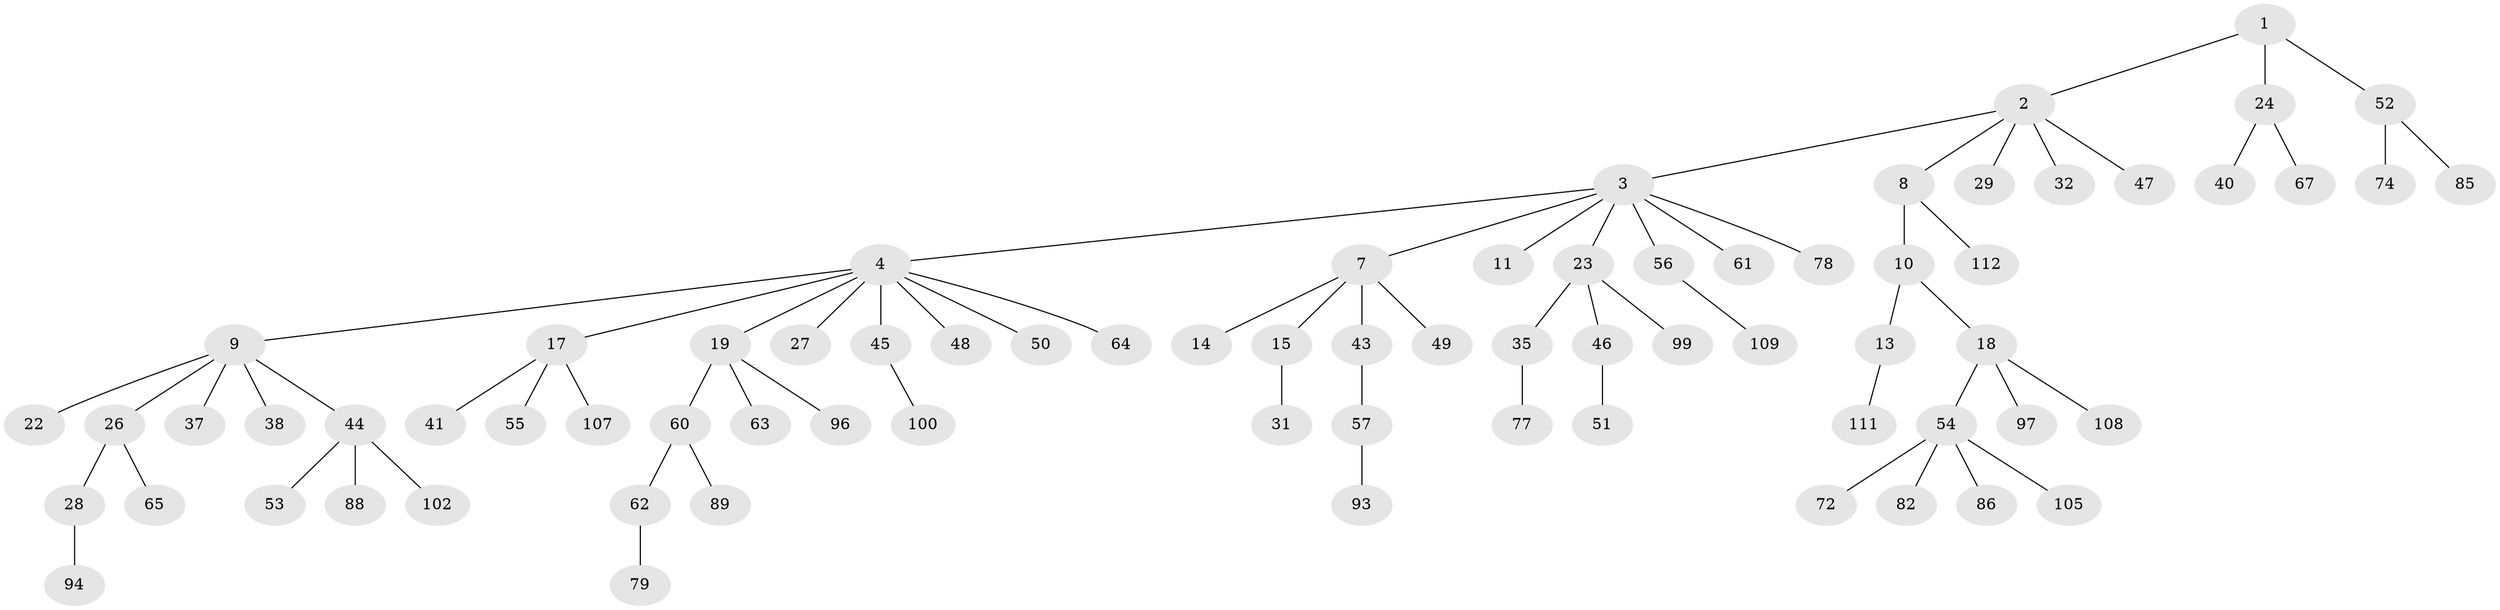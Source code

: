 // original degree distribution, {2: 0.25, 5: 0.03571428571428571, 6: 0.008928571428571428, 8: 0.008928571428571428, 4: 0.05357142857142857, 3: 0.16071428571428573, 1: 0.48214285714285715}
// Generated by graph-tools (version 1.1) at 2025/42/03/06/25 10:42:02]
// undirected, 74 vertices, 73 edges
graph export_dot {
graph [start="1"]
  node [color=gray90,style=filled];
  1 [super="+16"];
  2 [super="+30"];
  3 [super="+5"];
  4 [super="+6"];
  7 [super="+12"];
  8;
  9 [super="+33"];
  10 [super="+68"];
  11 [super="+81"];
  13 [super="+34"];
  14;
  15 [super="+20"];
  17 [super="+71"];
  18 [super="+83"];
  19 [super="+21"];
  22 [super="+42"];
  23 [super="+90"];
  24 [super="+25"];
  26;
  27;
  28 [super="+39"];
  29 [super="+36"];
  31 [super="+59"];
  32 [super="+66"];
  35 [super="+80"];
  37 [super="+92"];
  38;
  40;
  41 [super="+103"];
  43;
  44 [super="+98"];
  45 [super="+58"];
  46;
  47;
  48 [super="+91"];
  49 [super="+104"];
  50 [super="+69"];
  51;
  52 [super="+75"];
  53;
  54 [super="+76"];
  55;
  56;
  57 [super="+70"];
  60 [super="+73"];
  61 [super="+101"];
  62 [super="+84"];
  63;
  64;
  65 [super="+87"];
  67;
  72 [super="+95"];
  74 [super="+110"];
  77;
  78;
  79;
  82;
  85;
  86;
  88;
  89;
  93;
  94;
  96;
  97 [super="+106"];
  99;
  100;
  102;
  105;
  107;
  108;
  109;
  111;
  112;
  1 -- 2;
  1 -- 24;
  1 -- 52;
  2 -- 3;
  2 -- 8;
  2 -- 29;
  2 -- 32;
  2 -- 47;
  3 -- 4;
  3 -- 11;
  3 -- 56;
  3 -- 78;
  3 -- 7;
  3 -- 61;
  3 -- 23;
  4 -- 9;
  4 -- 17;
  4 -- 19;
  4 -- 27;
  4 -- 45;
  4 -- 48;
  4 -- 64;
  4 -- 50;
  7 -- 14;
  7 -- 15;
  7 -- 49;
  7 -- 43;
  8 -- 10;
  8 -- 112;
  9 -- 22;
  9 -- 26;
  9 -- 37;
  9 -- 44;
  9 -- 38;
  10 -- 13;
  10 -- 18;
  13 -- 111;
  15 -- 31;
  17 -- 41;
  17 -- 55;
  17 -- 107;
  18 -- 54;
  18 -- 97;
  18 -- 108;
  19 -- 60;
  19 -- 96;
  19 -- 63;
  23 -- 35;
  23 -- 46;
  23 -- 99;
  24 -- 40;
  24 -- 67;
  26 -- 28;
  26 -- 65;
  28 -- 94;
  35 -- 77;
  43 -- 57;
  44 -- 53;
  44 -- 88;
  44 -- 102;
  45 -- 100;
  46 -- 51;
  52 -- 74;
  52 -- 85;
  54 -- 72;
  54 -- 105;
  54 -- 82;
  54 -- 86;
  56 -- 109;
  57 -- 93;
  60 -- 62;
  60 -- 89;
  62 -- 79;
}
